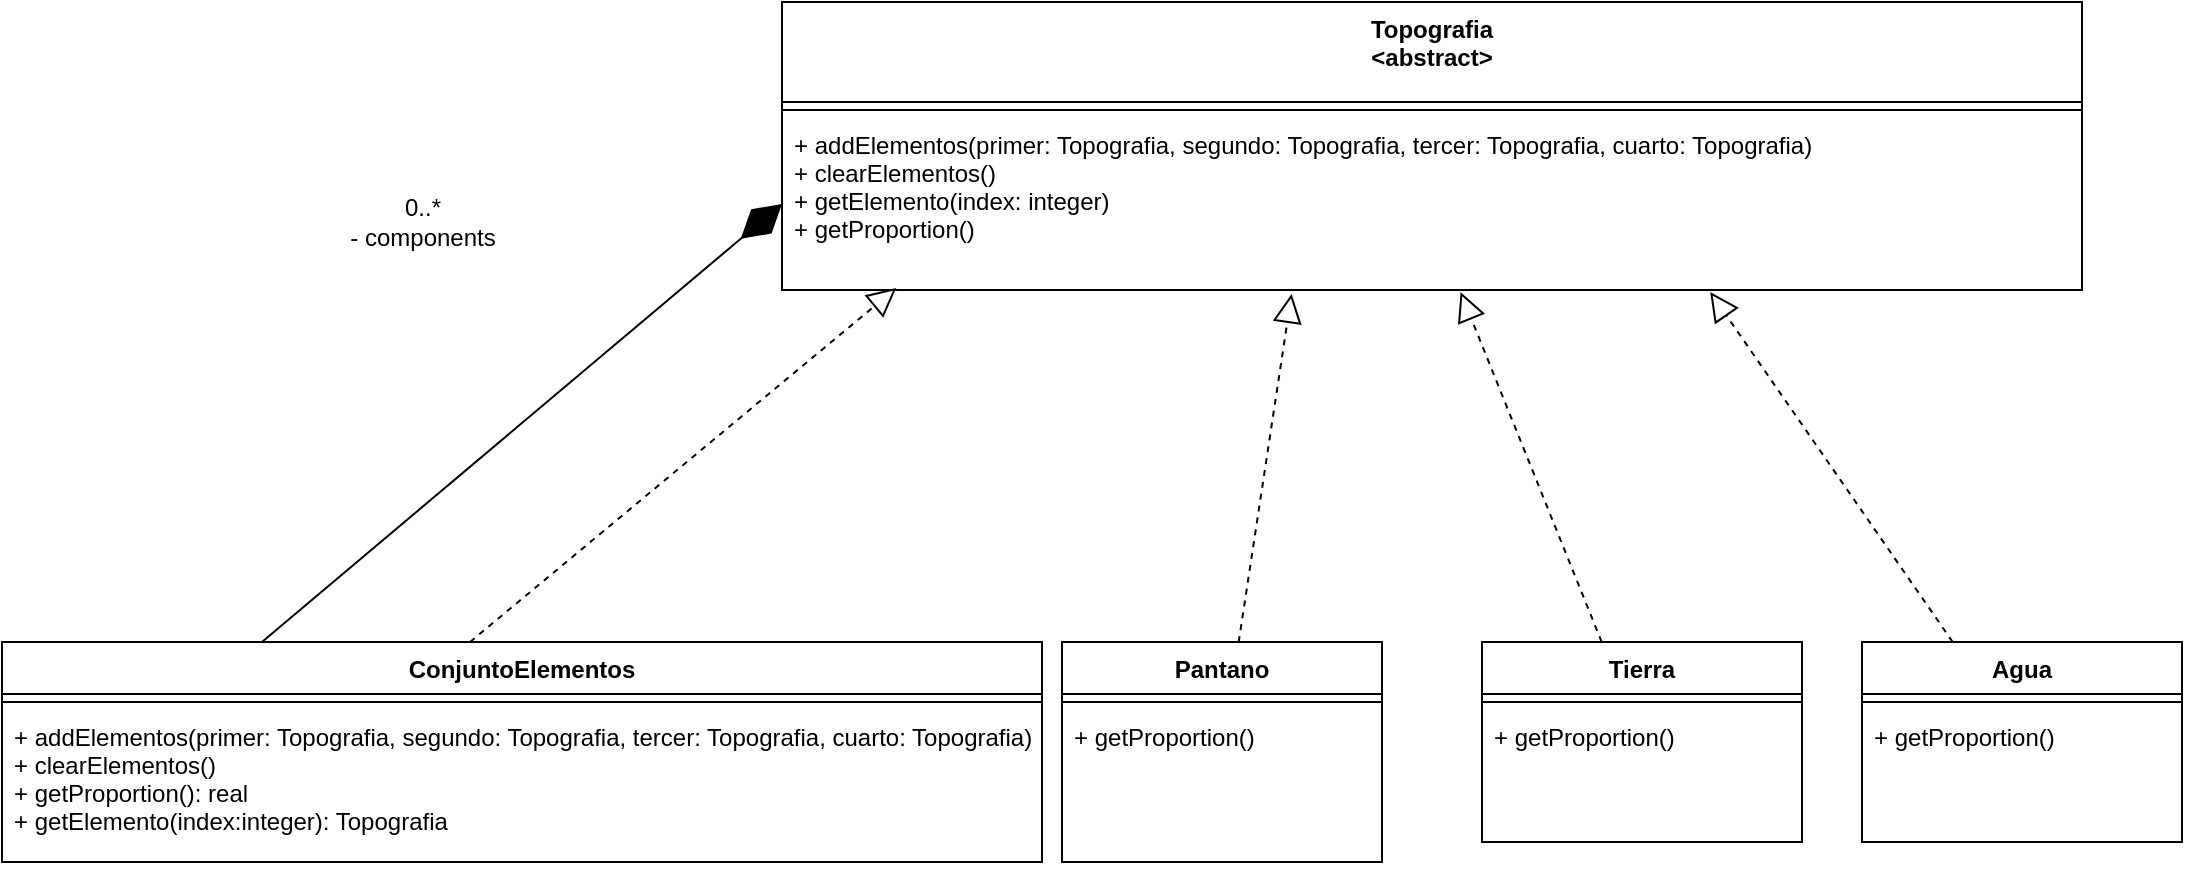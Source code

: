 <mxfile version="20.0.2" type="github">
  <diagram id="ecGPJI1E5iXCzxDM8lX5" name="Page-1">
    <mxGraphModel dx="1529" dy="761" grid="1" gridSize="10" guides="1" tooltips="1" connect="1" arrows="1" fold="1" page="1" pageScale="1" pageWidth="827" pageHeight="1169" math="0" shadow="0">
      <root>
        <mxCell id="0" />
        <mxCell id="1" parent="0" />
        <mxCell id="hnXQJZyJc_mGKF2b5mNx-1" value="Topografia&#xa;&lt;abstract&gt;" style="swimlane;fontStyle=1;align=center;verticalAlign=top;childLayout=stackLayout;horizontal=1;startSize=50;horizontalStack=0;resizeParent=1;resizeParentMax=0;resizeLast=0;collapsible=1;marginBottom=0;" vertex="1" parent="1">
          <mxGeometry x="160" y="190" width="650" height="144" as="geometry" />
        </mxCell>
        <mxCell id="hnXQJZyJc_mGKF2b5mNx-3" value="" style="line;strokeWidth=1;fillColor=none;align=left;verticalAlign=middle;spacingTop=-1;spacingLeft=3;spacingRight=3;rotatable=0;labelPosition=right;points=[];portConstraint=eastwest;" vertex="1" parent="hnXQJZyJc_mGKF2b5mNx-1">
          <mxGeometry y="50" width="650" height="8" as="geometry" />
        </mxCell>
        <mxCell id="hnXQJZyJc_mGKF2b5mNx-4" value="+ addElementos(primer: Topografia, segundo: Topografia, tercer: Topografia, cuarto: Topografia)&#xa;+ clearElementos()&#xa;+ getElemento(index: integer)&#xa;+ getProportion()" style="text;strokeColor=none;fillColor=none;align=left;verticalAlign=top;spacingLeft=4;spacingRight=4;overflow=hidden;rotatable=0;points=[[0,0.5],[1,0.5]];portConstraint=eastwest;" vertex="1" parent="hnXQJZyJc_mGKF2b5mNx-1">
          <mxGeometry y="58" width="650" height="86" as="geometry" />
        </mxCell>
        <mxCell id="hnXQJZyJc_mGKF2b5mNx-5" value="ConjuntoElementos" style="swimlane;fontStyle=1;align=center;verticalAlign=top;childLayout=stackLayout;horizontal=1;startSize=26;horizontalStack=0;resizeParent=1;resizeParentMax=0;resizeLast=0;collapsible=1;marginBottom=0;" vertex="1" parent="1">
          <mxGeometry x="-230" y="510" width="520" height="110" as="geometry" />
        </mxCell>
        <mxCell id="hnXQJZyJc_mGKF2b5mNx-7" value="" style="line;strokeWidth=1;fillColor=none;align=left;verticalAlign=middle;spacingTop=-1;spacingLeft=3;spacingRight=3;rotatable=0;labelPosition=right;points=[];portConstraint=eastwest;" vertex="1" parent="hnXQJZyJc_mGKF2b5mNx-5">
          <mxGeometry y="26" width="520" height="8" as="geometry" />
        </mxCell>
        <mxCell id="hnXQJZyJc_mGKF2b5mNx-8" value="+ addElementos(primer: Topografia, segundo: Topografia, tercer: Topografia, cuarto: Topografia)&#xa;+ clearElementos()&#xa;+ getProportion(): real&#xa;+ getElemento(index:integer): Topografia&#xa;" style="text;strokeColor=none;fillColor=none;align=left;verticalAlign=top;spacingLeft=4;spacingRight=4;overflow=hidden;rotatable=0;points=[[0,0.5],[1,0.5]];portConstraint=eastwest;" vertex="1" parent="hnXQJZyJc_mGKF2b5mNx-5">
          <mxGeometry y="34" width="520" height="76" as="geometry" />
        </mxCell>
        <mxCell id="hnXQJZyJc_mGKF2b5mNx-9" value="" style="endArrow=block;dashed=1;endFill=0;endSize=12;html=1;rounded=0;exitX=0.45;exitY=0;exitDx=0;exitDy=0;exitPerimeter=0;entryX=0.088;entryY=0.988;entryDx=0;entryDy=0;entryPerimeter=0;" edge="1" parent="1" source="hnXQJZyJc_mGKF2b5mNx-5" target="hnXQJZyJc_mGKF2b5mNx-4">
          <mxGeometry width="160" relative="1" as="geometry">
            <mxPoint x="320" y="350" as="sourcePoint" />
            <mxPoint x="480" y="350" as="targetPoint" />
          </mxGeometry>
        </mxCell>
        <mxCell id="hnXQJZyJc_mGKF2b5mNx-11" value="" style="endArrow=diamondThin;endFill=1;endSize=24;html=1;rounded=0;entryX=0;entryY=0.5;entryDx=0;entryDy=0;exitX=0.25;exitY=0;exitDx=0;exitDy=0;" edge="1" parent="1" source="hnXQJZyJc_mGKF2b5mNx-5" target="hnXQJZyJc_mGKF2b5mNx-4">
          <mxGeometry width="160" relative="1" as="geometry">
            <mxPoint x="320" y="350" as="sourcePoint" />
            <mxPoint x="480" y="350" as="targetPoint" />
          </mxGeometry>
        </mxCell>
        <mxCell id="hnXQJZyJc_mGKF2b5mNx-12" value="0..*&lt;br&gt;- components" style="text;html=1;align=center;verticalAlign=middle;resizable=0;points=[];autosize=1;strokeColor=none;fillColor=none;" vertex="1" parent="1">
          <mxGeometry x="-70" y="280" width="100" height="40" as="geometry" />
        </mxCell>
        <mxCell id="hnXQJZyJc_mGKF2b5mNx-13" value="Tierra" style="swimlane;fontStyle=1;align=center;verticalAlign=top;childLayout=stackLayout;horizontal=1;startSize=26;horizontalStack=0;resizeParent=1;resizeParentMax=0;resizeLast=0;collapsible=1;marginBottom=0;" vertex="1" parent="1">
          <mxGeometry x="510" y="510" width="160" height="100" as="geometry" />
        </mxCell>
        <mxCell id="hnXQJZyJc_mGKF2b5mNx-15" value="" style="line;strokeWidth=1;fillColor=none;align=left;verticalAlign=middle;spacingTop=-1;spacingLeft=3;spacingRight=3;rotatable=0;labelPosition=right;points=[];portConstraint=eastwest;" vertex="1" parent="hnXQJZyJc_mGKF2b5mNx-13">
          <mxGeometry y="26" width="160" height="8" as="geometry" />
        </mxCell>
        <mxCell id="hnXQJZyJc_mGKF2b5mNx-16" value="+ getProportion()" style="text;strokeColor=none;fillColor=none;align=left;verticalAlign=top;spacingLeft=4;spacingRight=4;overflow=hidden;rotatable=0;points=[[0,0.5],[1,0.5]];portConstraint=eastwest;" vertex="1" parent="hnXQJZyJc_mGKF2b5mNx-13">
          <mxGeometry y="34" width="160" height="66" as="geometry" />
        </mxCell>
        <mxCell id="hnXQJZyJc_mGKF2b5mNx-17" value="Pantano" style="swimlane;fontStyle=1;align=center;verticalAlign=top;childLayout=stackLayout;horizontal=1;startSize=26;horizontalStack=0;resizeParent=1;resizeParentMax=0;resizeLast=0;collapsible=1;marginBottom=0;" vertex="1" parent="1">
          <mxGeometry x="300" y="510" width="160" height="110" as="geometry" />
        </mxCell>
        <mxCell id="hnXQJZyJc_mGKF2b5mNx-18" value="" style="line;strokeWidth=1;fillColor=none;align=left;verticalAlign=middle;spacingTop=-1;spacingLeft=3;spacingRight=3;rotatable=0;labelPosition=right;points=[];portConstraint=eastwest;" vertex="1" parent="hnXQJZyJc_mGKF2b5mNx-17">
          <mxGeometry y="26" width="160" height="8" as="geometry" />
        </mxCell>
        <mxCell id="hnXQJZyJc_mGKF2b5mNx-19" value="+ getProportion()" style="text;strokeColor=none;fillColor=none;align=left;verticalAlign=top;spacingLeft=4;spacingRight=4;overflow=hidden;rotatable=0;points=[[0,0.5],[1,0.5]];portConstraint=eastwest;" vertex="1" parent="hnXQJZyJc_mGKF2b5mNx-17">
          <mxGeometry y="34" width="160" height="76" as="geometry" />
        </mxCell>
        <mxCell id="hnXQJZyJc_mGKF2b5mNx-20" value="" style="endArrow=block;dashed=1;endFill=0;endSize=12;html=1;rounded=0;entryX=0.392;entryY=1.023;entryDx=0;entryDy=0;entryPerimeter=0;" edge="1" parent="1" source="hnXQJZyJc_mGKF2b5mNx-17" target="hnXQJZyJc_mGKF2b5mNx-4">
          <mxGeometry width="160" relative="1" as="geometry">
            <mxPoint x="14" y="520" as="sourcePoint" />
            <mxPoint x="227.2" y="368.968" as="targetPoint" />
          </mxGeometry>
        </mxCell>
        <mxCell id="hnXQJZyJc_mGKF2b5mNx-21" value="" style="endArrow=block;dashed=1;endFill=0;endSize=12;html=1;rounded=0;entryX=0.522;entryY=1.012;entryDx=0;entryDy=0;entryPerimeter=0;" edge="1" parent="1" source="hnXQJZyJc_mGKF2b5mNx-13" target="hnXQJZyJc_mGKF2b5mNx-4">
          <mxGeometry width="160" relative="1" as="geometry">
            <mxPoint x="399.428" y="520" as="sourcePoint" />
            <mxPoint x="424.8" y="371.978" as="targetPoint" />
          </mxGeometry>
        </mxCell>
        <mxCell id="hnXQJZyJc_mGKF2b5mNx-22" value="Agua" style="swimlane;fontStyle=1;align=center;verticalAlign=top;childLayout=stackLayout;horizontal=1;startSize=26;horizontalStack=0;resizeParent=1;resizeParentMax=0;resizeLast=0;collapsible=1;marginBottom=0;" vertex="1" parent="1">
          <mxGeometry x="700" y="510" width="160" height="100" as="geometry" />
        </mxCell>
        <mxCell id="hnXQJZyJc_mGKF2b5mNx-23" value="" style="line;strokeWidth=1;fillColor=none;align=left;verticalAlign=middle;spacingTop=-1;spacingLeft=3;spacingRight=3;rotatable=0;labelPosition=right;points=[];portConstraint=eastwest;" vertex="1" parent="hnXQJZyJc_mGKF2b5mNx-22">
          <mxGeometry y="26" width="160" height="8" as="geometry" />
        </mxCell>
        <mxCell id="hnXQJZyJc_mGKF2b5mNx-24" value="+ getProportion()" style="text;strokeColor=none;fillColor=none;align=left;verticalAlign=top;spacingLeft=4;spacingRight=4;overflow=hidden;rotatable=0;points=[[0,0.5],[1,0.5]];portConstraint=eastwest;" vertex="1" parent="hnXQJZyJc_mGKF2b5mNx-22">
          <mxGeometry y="34" width="160" height="66" as="geometry" />
        </mxCell>
        <mxCell id="hnXQJZyJc_mGKF2b5mNx-25" value="" style="endArrow=block;dashed=1;endFill=0;endSize=12;html=1;rounded=0;entryX=0.714;entryY=1.012;entryDx=0;entryDy=0;entryPerimeter=0;" edge="1" parent="1" source="hnXQJZyJc_mGKF2b5mNx-22" target="hnXQJZyJc_mGKF2b5mNx-4">
          <mxGeometry width="160" relative="1" as="geometry">
            <mxPoint x="579.842" y="520" as="sourcePoint" />
            <mxPoint x="509.3" y="345.032" as="targetPoint" />
          </mxGeometry>
        </mxCell>
      </root>
    </mxGraphModel>
  </diagram>
</mxfile>
